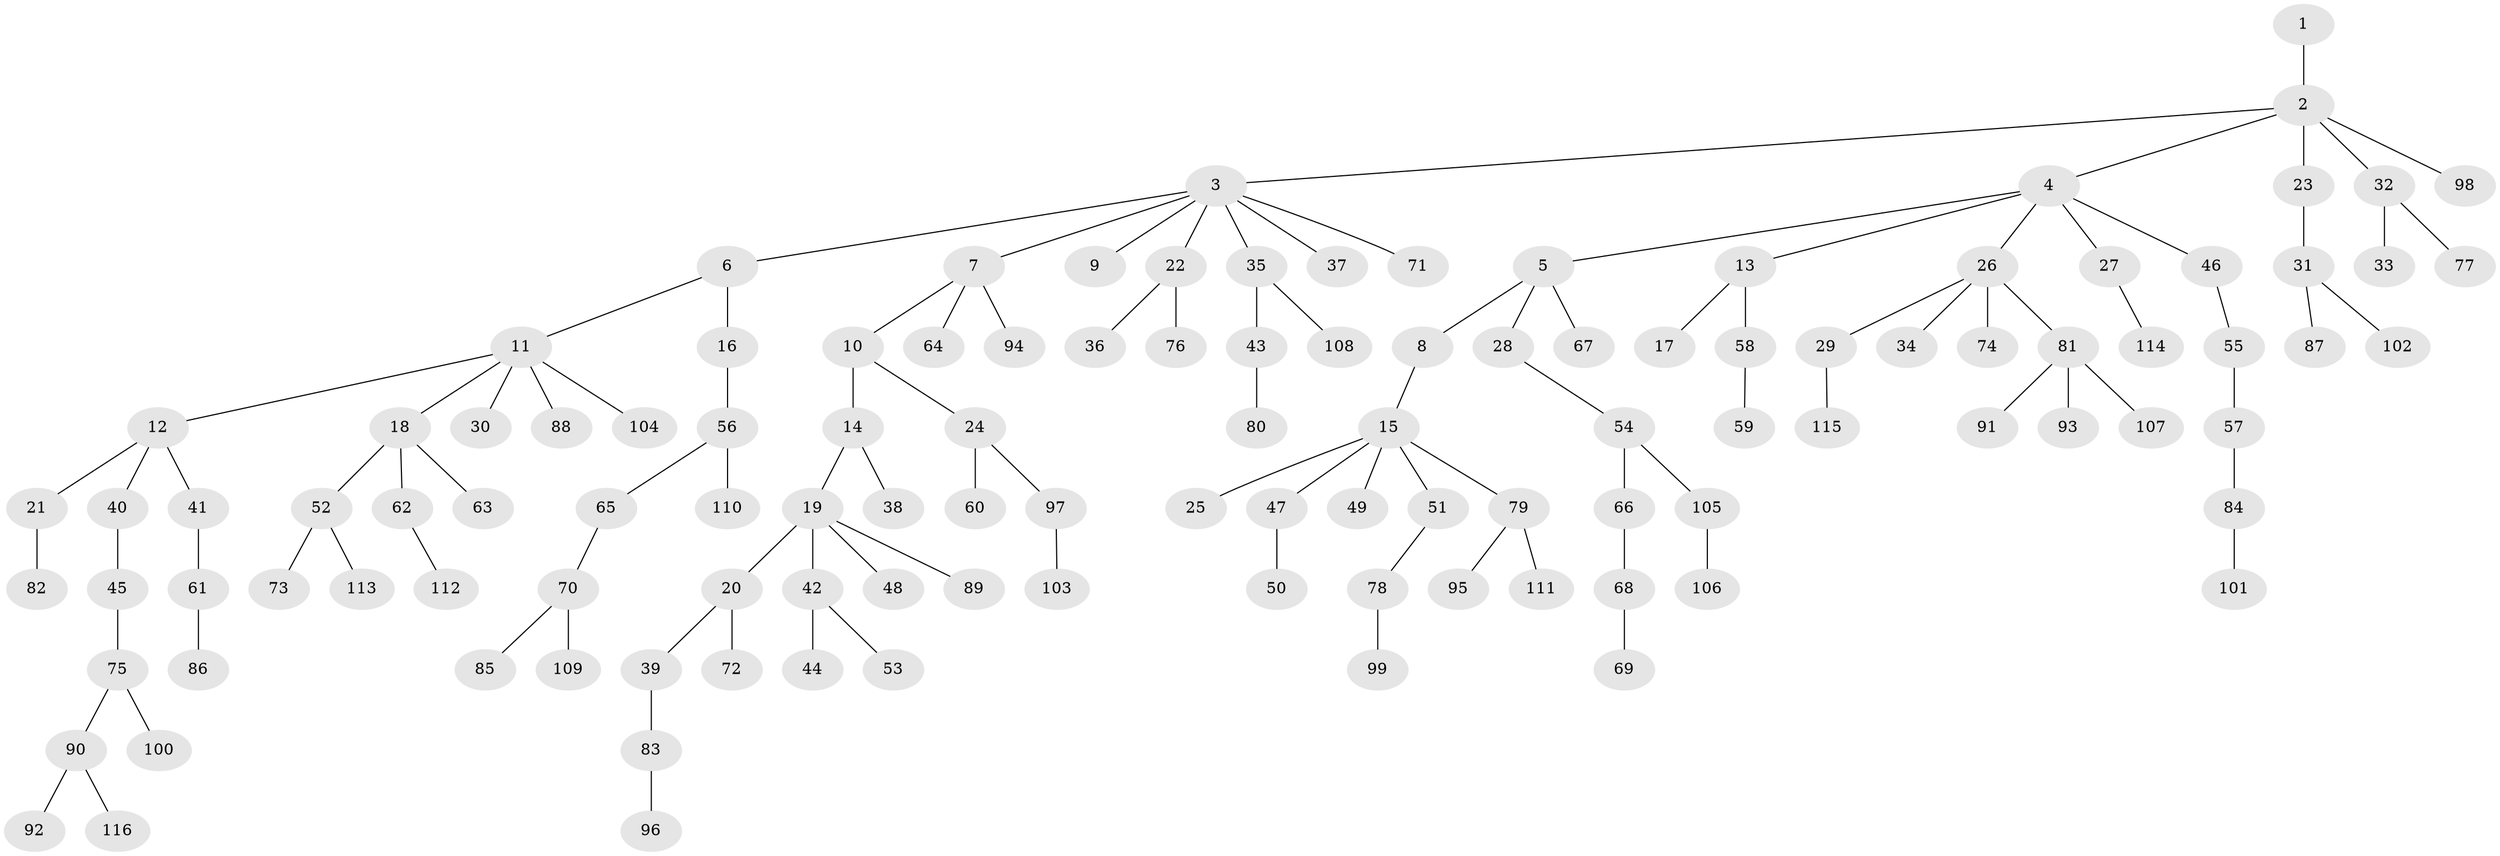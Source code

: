 // Generated by graph-tools (version 1.1) at 2025/52/03/09/25 04:52:31]
// undirected, 116 vertices, 115 edges
graph export_dot {
graph [start="1"]
  node [color=gray90,style=filled];
  1;
  2;
  3;
  4;
  5;
  6;
  7;
  8;
  9;
  10;
  11;
  12;
  13;
  14;
  15;
  16;
  17;
  18;
  19;
  20;
  21;
  22;
  23;
  24;
  25;
  26;
  27;
  28;
  29;
  30;
  31;
  32;
  33;
  34;
  35;
  36;
  37;
  38;
  39;
  40;
  41;
  42;
  43;
  44;
  45;
  46;
  47;
  48;
  49;
  50;
  51;
  52;
  53;
  54;
  55;
  56;
  57;
  58;
  59;
  60;
  61;
  62;
  63;
  64;
  65;
  66;
  67;
  68;
  69;
  70;
  71;
  72;
  73;
  74;
  75;
  76;
  77;
  78;
  79;
  80;
  81;
  82;
  83;
  84;
  85;
  86;
  87;
  88;
  89;
  90;
  91;
  92;
  93;
  94;
  95;
  96;
  97;
  98;
  99;
  100;
  101;
  102;
  103;
  104;
  105;
  106;
  107;
  108;
  109;
  110;
  111;
  112;
  113;
  114;
  115;
  116;
  1 -- 2;
  2 -- 3;
  2 -- 4;
  2 -- 23;
  2 -- 32;
  2 -- 98;
  3 -- 6;
  3 -- 7;
  3 -- 9;
  3 -- 22;
  3 -- 35;
  3 -- 37;
  3 -- 71;
  4 -- 5;
  4 -- 13;
  4 -- 26;
  4 -- 27;
  4 -- 46;
  5 -- 8;
  5 -- 28;
  5 -- 67;
  6 -- 11;
  6 -- 16;
  7 -- 10;
  7 -- 64;
  7 -- 94;
  8 -- 15;
  10 -- 14;
  10 -- 24;
  11 -- 12;
  11 -- 18;
  11 -- 30;
  11 -- 88;
  11 -- 104;
  12 -- 21;
  12 -- 40;
  12 -- 41;
  13 -- 17;
  13 -- 58;
  14 -- 19;
  14 -- 38;
  15 -- 25;
  15 -- 47;
  15 -- 49;
  15 -- 51;
  15 -- 79;
  16 -- 56;
  18 -- 52;
  18 -- 62;
  18 -- 63;
  19 -- 20;
  19 -- 42;
  19 -- 48;
  19 -- 89;
  20 -- 39;
  20 -- 72;
  21 -- 82;
  22 -- 36;
  22 -- 76;
  23 -- 31;
  24 -- 60;
  24 -- 97;
  26 -- 29;
  26 -- 34;
  26 -- 74;
  26 -- 81;
  27 -- 114;
  28 -- 54;
  29 -- 115;
  31 -- 87;
  31 -- 102;
  32 -- 33;
  32 -- 77;
  35 -- 43;
  35 -- 108;
  39 -- 83;
  40 -- 45;
  41 -- 61;
  42 -- 44;
  42 -- 53;
  43 -- 80;
  45 -- 75;
  46 -- 55;
  47 -- 50;
  51 -- 78;
  52 -- 73;
  52 -- 113;
  54 -- 66;
  54 -- 105;
  55 -- 57;
  56 -- 65;
  56 -- 110;
  57 -- 84;
  58 -- 59;
  61 -- 86;
  62 -- 112;
  65 -- 70;
  66 -- 68;
  68 -- 69;
  70 -- 85;
  70 -- 109;
  75 -- 90;
  75 -- 100;
  78 -- 99;
  79 -- 95;
  79 -- 111;
  81 -- 91;
  81 -- 93;
  81 -- 107;
  83 -- 96;
  84 -- 101;
  90 -- 92;
  90 -- 116;
  97 -- 103;
  105 -- 106;
}

